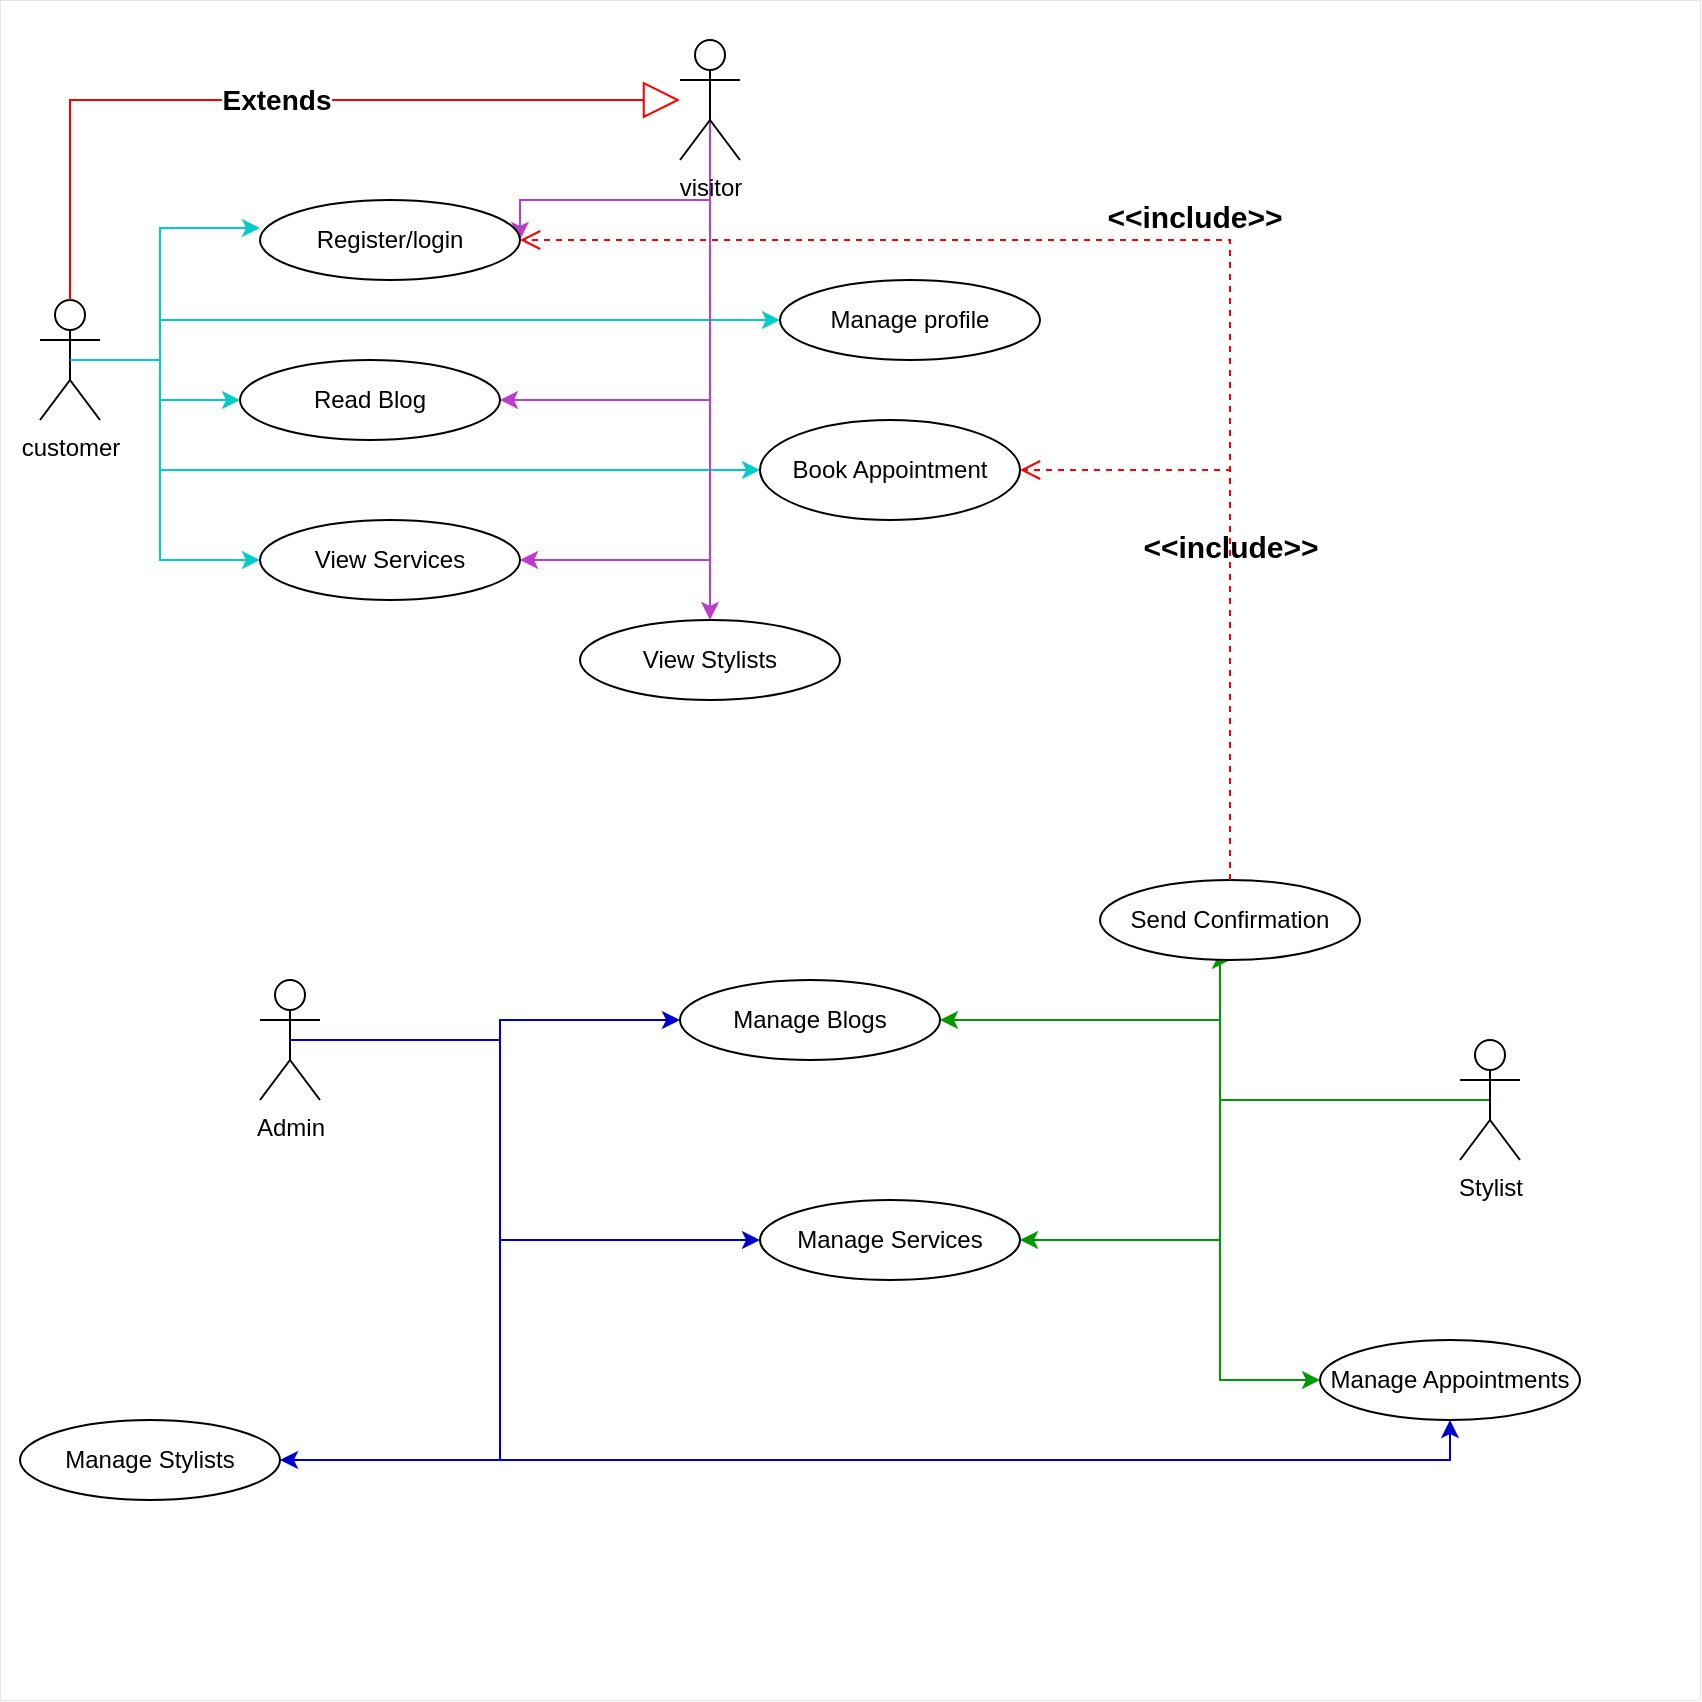 <mxfile version="28.2.5">
  <diagram name="Page-1" id="TU2J7SH3Ps_nAos_VsKn">
    <mxGraphModel grid="1" page="1" gridSize="10" guides="1" tooltips="1" connect="1" arrows="1" fold="1" pageScale="1" pageWidth="850" pageHeight="1100" math="0" shadow="0">
      <root>
        <mxCell id="0" />
        <mxCell id="1" parent="0" />
        <mxCell id="gAeeQ_TgaxbV7_P4nZwF-62" value="" style="whiteSpace=wrap;html=1;aspect=fixed;strokeWidth=0;" vertex="1" parent="1">
          <mxGeometry width="850" height="850" as="geometry" />
        </mxCell>
        <mxCell id="gAeeQ_TgaxbV7_P4nZwF-16" style="edgeStyle=orthogonalEdgeStyle;rounded=0;orthogonalLoop=1;jettySize=auto;html=1;exitX=0.5;exitY=0.5;exitDx=0;exitDy=0;exitPerimeter=0;strokeColor=#00CCCC;" edge="1" parent="1" source="gAeeQ_TgaxbV7_P4nZwF-1" target="gAeeQ_TgaxbV7_P4nZwF-6">
          <mxGeometry relative="1" as="geometry">
            <Array as="points">
              <mxPoint x="80" y="180" />
              <mxPoint x="80" y="200" />
            </Array>
          </mxGeometry>
        </mxCell>
        <mxCell id="gAeeQ_TgaxbV7_P4nZwF-19" style="edgeStyle=orthogonalEdgeStyle;rounded=0;orthogonalLoop=1;jettySize=auto;html=1;exitX=0.5;exitY=0.5;exitDx=0;exitDy=0;exitPerimeter=0;entryX=0;entryY=0.5;entryDx=0;entryDy=0;strokeColor=#00CCCC;" edge="1" parent="1" source="gAeeQ_TgaxbV7_P4nZwF-1" target="gAeeQ_TgaxbV7_P4nZwF-7">
          <mxGeometry relative="1" as="geometry">
            <Array as="points">
              <mxPoint x="80" y="180" />
              <mxPoint x="80" y="280" />
            </Array>
          </mxGeometry>
        </mxCell>
        <mxCell id="gAeeQ_TgaxbV7_P4nZwF-22" style="edgeStyle=orthogonalEdgeStyle;rounded=0;orthogonalLoop=1;jettySize=auto;html=1;exitX=0.5;exitY=0.5;exitDx=0;exitDy=0;exitPerimeter=0;strokeColor=#00CCCC;" edge="1" parent="1" source="gAeeQ_TgaxbV7_P4nZwF-1" target="gAeeQ_TgaxbV7_P4nZwF-3">
          <mxGeometry relative="1" as="geometry">
            <Array as="points">
              <mxPoint x="80" y="180" />
              <mxPoint x="80" y="160" />
            </Array>
          </mxGeometry>
        </mxCell>
        <mxCell id="gAeeQ_TgaxbV7_P4nZwF-32" style="edgeStyle=orthogonalEdgeStyle;rounded=0;orthogonalLoop=1;jettySize=auto;html=1;exitX=0.5;exitY=0.5;exitDx=0;exitDy=0;exitPerimeter=0;entryX=0;entryY=0.5;entryDx=0;entryDy=0;strokeColor=#00CCCC;" edge="1" parent="1" source="gAeeQ_TgaxbV7_P4nZwF-1" target="gAeeQ_TgaxbV7_P4nZwF-9">
          <mxGeometry relative="1" as="geometry">
            <Array as="points">
              <mxPoint x="80" y="180" />
              <mxPoint x="80" y="235" />
            </Array>
          </mxGeometry>
        </mxCell>
        <mxCell id="gAeeQ_TgaxbV7_P4nZwF-1" value="customer" style="shape=umlActor;verticalLabelPosition=bottom;verticalAlign=top;html=1;outlineConnect=0;" vertex="1" parent="1">
          <mxGeometry x="20" y="150" width="30" height="60" as="geometry" />
        </mxCell>
        <mxCell id="gAeeQ_TgaxbV7_P4nZwF-26" style="edgeStyle=orthogonalEdgeStyle;rounded=0;orthogonalLoop=1;jettySize=auto;html=1;exitX=0.5;exitY=0.5;exitDx=0;exitDy=0;exitPerimeter=0;entryX=1;entryY=0.5;entryDx=0;entryDy=0;strokeColor=#BB3DCC;" edge="1" parent="1" source="gAeeQ_TgaxbV7_P4nZwF-2" target="gAeeQ_TgaxbV7_P4nZwF-6">
          <mxGeometry relative="1" as="geometry">
            <Array as="points">
              <mxPoint x="355" y="200" />
            </Array>
          </mxGeometry>
        </mxCell>
        <mxCell id="gAeeQ_TgaxbV7_P4nZwF-35" style="edgeStyle=orthogonalEdgeStyle;rounded=0;orthogonalLoop=1;jettySize=auto;html=1;exitX=0.5;exitY=0.5;exitDx=0;exitDy=0;exitPerimeter=0;entryX=1;entryY=0.5;entryDx=0;entryDy=0;strokeColor=#BB3DCC;" edge="1" parent="1" source="gAeeQ_TgaxbV7_P4nZwF-2" target="gAeeQ_TgaxbV7_P4nZwF-7">
          <mxGeometry relative="1" as="geometry">
            <Array as="points">
              <mxPoint x="355" y="280" />
            </Array>
          </mxGeometry>
        </mxCell>
        <mxCell id="gAeeQ_TgaxbV7_P4nZwF-38" style="edgeStyle=orthogonalEdgeStyle;rounded=0;orthogonalLoop=1;jettySize=auto;html=1;exitX=0.5;exitY=0.5;exitDx=0;exitDy=0;exitPerimeter=0;entryX=0.5;entryY=0;entryDx=0;entryDy=0;strokeColor=#BB3DCC;" edge="1" parent="1" source="gAeeQ_TgaxbV7_P4nZwF-2" target="gAeeQ_TgaxbV7_P4nZwF-8">
          <mxGeometry relative="1" as="geometry" />
        </mxCell>
        <mxCell id="gAeeQ_TgaxbV7_P4nZwF-68" style="edgeStyle=orthogonalEdgeStyle;rounded=0;orthogonalLoop=1;jettySize=auto;html=1;exitX=0.5;exitY=0.5;exitDx=0;exitDy=0;exitPerimeter=0;strokeColor=#BB3DCC;" edge="1" parent="1" source="gAeeQ_TgaxbV7_P4nZwF-2">
          <mxGeometry relative="1" as="geometry">
            <mxPoint x="260" y="120" as="targetPoint" />
            <Array as="points">
              <mxPoint x="355" y="100" />
              <mxPoint x="260" y="100" />
            </Array>
          </mxGeometry>
        </mxCell>
        <mxCell id="gAeeQ_TgaxbV7_P4nZwF-2" value="visitor" style="shape=umlActor;verticalLabelPosition=bottom;verticalAlign=top;html=1;outlineConnect=0;" vertex="1" parent="1">
          <mxGeometry x="340" y="20" width="30" height="60" as="geometry" />
        </mxCell>
        <mxCell id="gAeeQ_TgaxbV7_P4nZwF-3" value="Manage profile" style="ellipse;whiteSpace=wrap;html=1;" vertex="1" parent="1">
          <mxGeometry x="390" y="140" width="130" height="40" as="geometry" />
        </mxCell>
        <mxCell id="gAeeQ_TgaxbV7_P4nZwF-5" value="Register/login" style="ellipse;whiteSpace=wrap;html=1;" vertex="1" parent="1">
          <mxGeometry x="130" y="100" width="130" height="40" as="geometry" />
        </mxCell>
        <mxCell id="gAeeQ_TgaxbV7_P4nZwF-6" value="Read Blog" style="ellipse;whiteSpace=wrap;html=1;" vertex="1" parent="1">
          <mxGeometry x="120" y="180" width="130" height="40" as="geometry" />
        </mxCell>
        <mxCell id="gAeeQ_TgaxbV7_P4nZwF-7" value="View Services" style="ellipse;whiteSpace=wrap;html=1;" vertex="1" parent="1">
          <mxGeometry x="130" y="260" width="130" height="40" as="geometry" />
        </mxCell>
        <mxCell id="gAeeQ_TgaxbV7_P4nZwF-8" value="View Stylists" style="ellipse;whiteSpace=wrap;html=1;" vertex="1" parent="1">
          <mxGeometry x="290" y="310" width="130" height="40" as="geometry" />
        </mxCell>
        <mxCell id="gAeeQ_TgaxbV7_P4nZwF-9" value="Book Appointment" style="ellipse;whiteSpace=wrap;html=1;" vertex="1" parent="1">
          <mxGeometry x="380" y="210" width="130" height="50" as="geometry" />
        </mxCell>
        <mxCell id="gAeeQ_TgaxbV7_P4nZwF-14" value="Extends" style="endArrow=block;endSize=16;endFill=0;html=1;rounded=0;strokeColor=#FF0000;fontStyle=1;fontSize=14;" edge="1" parent="1" source="gAeeQ_TgaxbV7_P4nZwF-1" target="gAeeQ_TgaxbV7_P4nZwF-2">
          <mxGeometry width="160" relative="1" as="geometry">
            <mxPoint x="340" y="250" as="sourcePoint" />
            <mxPoint x="510" y="250" as="targetPoint" />
            <Array as="points">
              <mxPoint x="35" y="50" />
              <mxPoint x="170" y="50" />
              <mxPoint x="300" y="50" />
            </Array>
          </mxGeometry>
        </mxCell>
        <mxCell id="gAeeQ_TgaxbV7_P4nZwF-27" style="edgeStyle=orthogonalEdgeStyle;rounded=0;orthogonalLoop=1;jettySize=auto;html=1;exitX=0.5;exitY=0.5;exitDx=0;exitDy=0;exitPerimeter=0;entryX=0;entryY=0.35;entryDx=0;entryDy=0;entryPerimeter=0;strokeColor=#00CCCC;" edge="1" parent="1" source="gAeeQ_TgaxbV7_P4nZwF-1" target="gAeeQ_TgaxbV7_P4nZwF-5">
          <mxGeometry relative="1" as="geometry">
            <Array as="points">
              <mxPoint x="80" y="180" />
              <mxPoint x="80" y="114" />
            </Array>
          </mxGeometry>
        </mxCell>
        <mxCell id="gAeeQ_TgaxbV7_P4nZwF-46" style="edgeStyle=orthogonalEdgeStyle;rounded=0;orthogonalLoop=1;jettySize=auto;html=1;exitX=0.5;exitY=0.5;exitDx=0;exitDy=0;exitPerimeter=0;entryX=0.5;entryY=1;entryDx=0;entryDy=0;strokeColor=#009900;" edge="1" parent="1" source="gAeeQ_TgaxbV7_P4nZwF-39" target="gAeeQ_TgaxbV7_P4nZwF-44">
          <mxGeometry relative="1" as="geometry">
            <Array as="points">
              <mxPoint x="610" y="550" />
              <mxPoint x="610" y="480" />
            </Array>
          </mxGeometry>
        </mxCell>
        <mxCell id="gAeeQ_TgaxbV7_P4nZwF-48" style="edgeStyle=orthogonalEdgeStyle;rounded=0;orthogonalLoop=1;jettySize=auto;html=1;exitX=0.5;exitY=0.5;exitDx=0;exitDy=0;exitPerimeter=0;entryX=1;entryY=0.5;entryDx=0;entryDy=0;strokeColor=#009900;" edge="1" parent="1" source="gAeeQ_TgaxbV7_P4nZwF-39" target="gAeeQ_TgaxbV7_P4nZwF-43">
          <mxGeometry relative="1" as="geometry">
            <Array as="points">
              <mxPoint x="610" y="550" />
              <mxPoint x="610" y="510" />
            </Array>
          </mxGeometry>
        </mxCell>
        <mxCell id="gAeeQ_TgaxbV7_P4nZwF-49" style="edgeStyle=orthogonalEdgeStyle;rounded=0;orthogonalLoop=1;jettySize=auto;html=1;exitX=0.5;exitY=0.5;exitDx=0;exitDy=0;exitPerimeter=0;entryX=1;entryY=0.5;entryDx=0;entryDy=0;strokeColor=#009900;" edge="1" parent="1" source="gAeeQ_TgaxbV7_P4nZwF-39" target="gAeeQ_TgaxbV7_P4nZwF-42">
          <mxGeometry relative="1" as="geometry">
            <Array as="points">
              <mxPoint x="610" y="550" />
              <mxPoint x="610" y="620" />
            </Array>
          </mxGeometry>
        </mxCell>
        <mxCell id="gAeeQ_TgaxbV7_P4nZwF-52" style="edgeStyle=orthogonalEdgeStyle;rounded=0;orthogonalLoop=1;jettySize=auto;html=1;exitX=0.5;exitY=0.5;exitDx=0;exitDy=0;exitPerimeter=0;entryX=0;entryY=0.5;entryDx=0;entryDy=0;strokeColor=#009900;" edge="1" parent="1" source="gAeeQ_TgaxbV7_P4nZwF-39" target="gAeeQ_TgaxbV7_P4nZwF-41">
          <mxGeometry relative="1" as="geometry">
            <Array as="points">
              <mxPoint x="610" y="550" />
              <mxPoint x="610" y="690" />
            </Array>
          </mxGeometry>
        </mxCell>
        <mxCell id="gAeeQ_TgaxbV7_P4nZwF-39" value="Stylist" style="shape=umlActor;verticalLabelPosition=bottom;verticalAlign=top;html=1;outlineConnect=0;" vertex="1" parent="1">
          <mxGeometry x="730" y="520" width="30" height="60" as="geometry" />
        </mxCell>
        <mxCell id="gAeeQ_TgaxbV7_P4nZwF-53" style="edgeStyle=orthogonalEdgeStyle;rounded=0;orthogonalLoop=1;jettySize=auto;html=1;exitX=0.5;exitY=0.5;exitDx=0;exitDy=0;exitPerimeter=0;entryX=0;entryY=0.5;entryDx=0;entryDy=0;strokeColor=light-dark(#0000CC,#0000CC);" edge="1" parent="1" source="gAeeQ_TgaxbV7_P4nZwF-40" target="gAeeQ_TgaxbV7_P4nZwF-43">
          <mxGeometry relative="1" as="geometry" />
        </mxCell>
        <mxCell id="gAeeQ_TgaxbV7_P4nZwF-56" style="edgeStyle=orthogonalEdgeStyle;rounded=0;orthogonalLoop=1;jettySize=auto;html=1;exitX=0.5;exitY=0.5;exitDx=0;exitDy=0;exitPerimeter=0;entryX=0;entryY=0.5;entryDx=0;entryDy=0;strokeColor=light-dark(#0000CC,#0000CC);" edge="1" parent="1" source="gAeeQ_TgaxbV7_P4nZwF-40" target="gAeeQ_TgaxbV7_P4nZwF-42">
          <mxGeometry relative="1" as="geometry">
            <Array as="points">
              <mxPoint x="250" y="520" />
              <mxPoint x="250" y="620" />
            </Array>
          </mxGeometry>
        </mxCell>
        <mxCell id="gAeeQ_TgaxbV7_P4nZwF-57" style="edgeStyle=orthogonalEdgeStyle;rounded=0;orthogonalLoop=1;jettySize=auto;html=1;exitX=0.5;exitY=0.5;exitDx=0;exitDy=0;exitPerimeter=0;entryX=0.5;entryY=1;entryDx=0;entryDy=0;strokeColor=light-dark(#0000CC,#0000CC);" edge="1" parent="1" source="gAeeQ_TgaxbV7_P4nZwF-40" target="gAeeQ_TgaxbV7_P4nZwF-41">
          <mxGeometry relative="1" as="geometry">
            <Array as="points">
              <mxPoint x="250" y="520" />
              <mxPoint x="250" y="730" />
              <mxPoint x="725" y="730" />
            </Array>
          </mxGeometry>
        </mxCell>
        <mxCell id="gAeeQ_TgaxbV7_P4nZwF-58" style="edgeStyle=orthogonalEdgeStyle;rounded=0;orthogonalLoop=1;jettySize=auto;html=1;exitX=0.5;exitY=0.5;exitDx=0;exitDy=0;exitPerimeter=0;entryX=1;entryY=0.5;entryDx=0;entryDy=0;strokeColor=light-dark(#0000CC,#0000CC);" edge="1" parent="1" source="gAeeQ_TgaxbV7_P4nZwF-40" target="gAeeQ_TgaxbV7_P4nZwF-45">
          <mxGeometry relative="1" as="geometry">
            <Array as="points">
              <mxPoint x="250" y="520" />
              <mxPoint x="250" y="730" />
            </Array>
          </mxGeometry>
        </mxCell>
        <mxCell id="gAeeQ_TgaxbV7_P4nZwF-40" value="Admin" style="shape=umlActor;verticalLabelPosition=bottom;verticalAlign=top;html=1;outlineConnect=0;" vertex="1" parent="1">
          <mxGeometry x="130" y="490" width="30" height="60" as="geometry" />
        </mxCell>
        <mxCell id="gAeeQ_TgaxbV7_P4nZwF-41" value="Manage Appointments" style="ellipse;whiteSpace=wrap;html=1;" vertex="1" parent="1">
          <mxGeometry x="660" y="670" width="130" height="40" as="geometry" />
        </mxCell>
        <mxCell id="gAeeQ_TgaxbV7_P4nZwF-42" value="Manage Services" style="ellipse;whiteSpace=wrap;html=1;" vertex="1" parent="1">
          <mxGeometry x="380" y="600" width="130" height="40" as="geometry" />
        </mxCell>
        <mxCell id="gAeeQ_TgaxbV7_P4nZwF-43" value="Manage Blogs" style="ellipse;whiteSpace=wrap;html=1;" vertex="1" parent="1">
          <mxGeometry x="340" y="490" width="130" height="40" as="geometry" />
        </mxCell>
        <mxCell id="gAeeQ_TgaxbV7_P4nZwF-44" value="Send Confirmation" style="ellipse;whiteSpace=wrap;html=1;" vertex="1" parent="1">
          <mxGeometry x="550" y="440" width="130" height="40" as="geometry" />
        </mxCell>
        <mxCell id="gAeeQ_TgaxbV7_P4nZwF-45" value="Manage Stylists" style="ellipse;whiteSpace=wrap;html=1;" vertex="1" parent="1">
          <mxGeometry x="10" y="710" width="130" height="40" as="geometry" />
        </mxCell>
        <mxCell id="gAeeQ_TgaxbV7_P4nZwF-59" value="&amp;lt;&amp;lt;include&amp;gt;&amp;gt;" style="html=1;verticalAlign=bottom;endArrow=open;dashed=1;endSize=8;curved=0;rounded=0;exitX=0.5;exitY=0;exitDx=0;exitDy=0;entryX=1;entryY=0.5;entryDx=0;entryDy=0;fontSize=15;fontStyle=1;strokeColor=#FF0000;" edge="1" parent="1" source="gAeeQ_TgaxbV7_P4nZwF-44" target="gAeeQ_TgaxbV7_P4nZwF-9">
          <mxGeometry relative="1" as="geometry">
            <mxPoint x="460" y="330" as="sourcePoint" />
            <mxPoint x="380" y="330" as="targetPoint" />
            <Array as="points">
              <mxPoint x="615" y="235" />
            </Array>
          </mxGeometry>
        </mxCell>
        <mxCell id="gAeeQ_TgaxbV7_P4nZwF-60" value="&amp;lt;&amp;lt;include&amp;gt;&amp;gt;" style="html=1;verticalAlign=bottom;endArrow=open;dashed=1;endSize=8;curved=0;rounded=0;exitX=0.5;exitY=0;exitDx=0;exitDy=0;fontStyle=1;fontSize=15;fillColor=#fff2cc;strokeColor=#FF0000;entryX=1;entryY=0.5;entryDx=0;entryDy=0;" edge="1" parent="1" source="gAeeQ_TgaxbV7_P4nZwF-44" target="gAeeQ_TgaxbV7_P4nZwF-5">
          <mxGeometry x="0.001" relative="1" as="geometry">
            <mxPoint x="460" y="330" as="sourcePoint" />
            <mxPoint x="440" y="120" as="targetPoint" />
            <Array as="points">
              <mxPoint x="615" y="120" />
            </Array>
            <mxPoint as="offset" />
          </mxGeometry>
        </mxCell>
      </root>
    </mxGraphModel>
  </diagram>
</mxfile>
